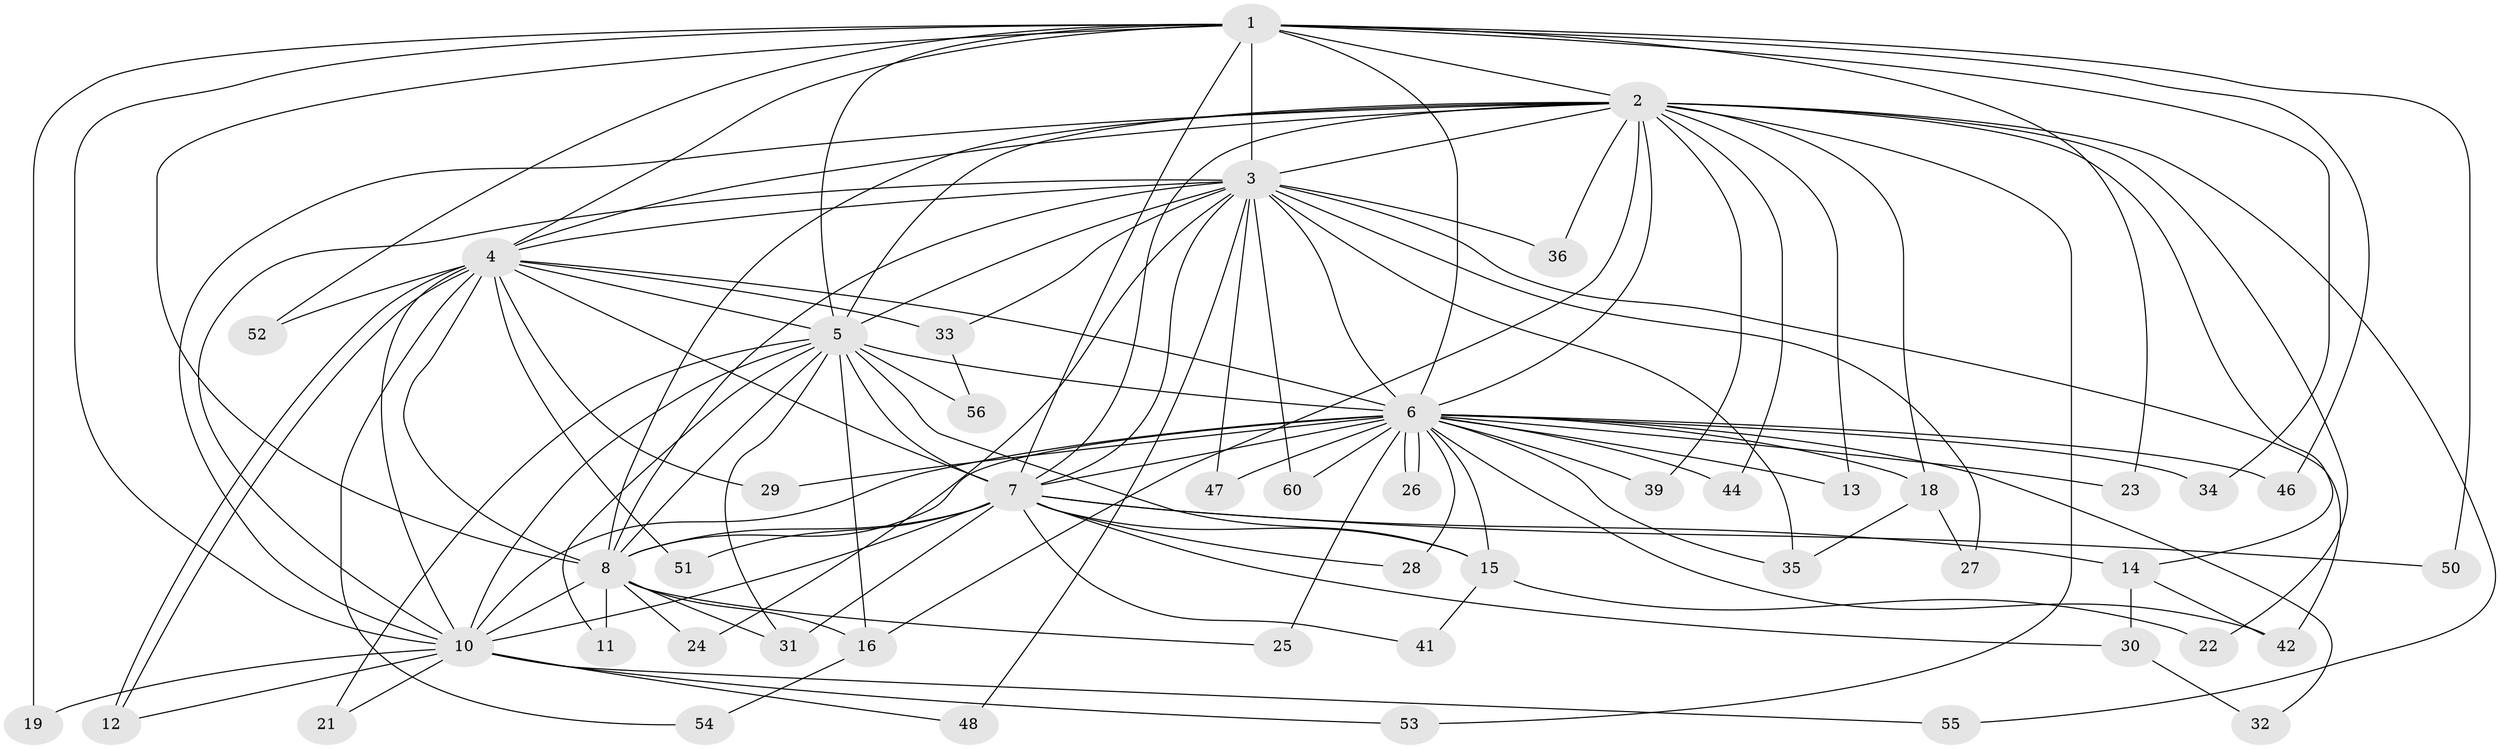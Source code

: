 // original degree distribution, {18: 0.04838709677419355, 21: 0.016129032258064516, 17: 0.03225806451612903, 20: 0.016129032258064516, 15: 0.03225806451612903, 16: 0.016129032258064516, 3: 0.11290322580645161, 2: 0.6451612903225806, 5: 0.03225806451612903, 4: 0.04838709677419355}
// Generated by graph-tools (version 1.1) at 2025/10/02/27/25 16:10:59]
// undirected, 48 vertices, 120 edges
graph export_dot {
graph [start="1"]
  node [color=gray90,style=filled];
  1 [super="+59"];
  2 [super="+20"];
  3 [super="+17"];
  4 [super="+43"];
  5 [super="+58"];
  6 [super="+9"];
  7 [super="+62"];
  8 [super="+49"];
  10 [super="+45"];
  11;
  12;
  13;
  14 [super="+38"];
  15 [super="+57"];
  16 [super="+40"];
  18;
  19;
  21;
  22;
  23;
  24;
  25;
  26;
  27;
  28;
  29;
  30;
  31;
  32;
  33;
  34;
  35 [super="+37"];
  36;
  39;
  41;
  42 [super="+61"];
  44;
  46;
  47;
  48;
  50;
  51;
  52;
  53;
  54;
  55;
  56;
  60;
  1 -- 2 [weight=2];
  1 -- 3 [weight=3];
  1 -- 4;
  1 -- 5;
  1 -- 6 [weight=2];
  1 -- 7;
  1 -- 8;
  1 -- 10;
  1 -- 19;
  1 -- 23;
  1 -- 34;
  1 -- 46;
  1 -- 50;
  1 -- 52;
  2 -- 3;
  2 -- 4;
  2 -- 5;
  2 -- 6 [weight=2];
  2 -- 7;
  2 -- 8;
  2 -- 10;
  2 -- 13;
  2 -- 14;
  2 -- 18;
  2 -- 22;
  2 -- 39;
  2 -- 44;
  2 -- 53;
  2 -- 36;
  2 -- 55;
  2 -- 16;
  3 -- 4 [weight=2];
  3 -- 5;
  3 -- 6 [weight=2];
  3 -- 7;
  3 -- 8;
  3 -- 10;
  3 -- 24;
  3 -- 27;
  3 -- 33;
  3 -- 35;
  3 -- 36;
  3 -- 42;
  3 -- 47;
  3 -- 48;
  3 -- 60;
  4 -- 5;
  4 -- 6 [weight=2];
  4 -- 7;
  4 -- 8;
  4 -- 10;
  4 -- 12;
  4 -- 12;
  4 -- 29;
  4 -- 33;
  4 -- 51;
  4 -- 52;
  4 -- 54;
  5 -- 6 [weight=2];
  5 -- 7;
  5 -- 8;
  5 -- 10;
  5 -- 11;
  5 -- 15;
  5 -- 16;
  5 -- 21;
  5 -- 31;
  5 -- 56;
  6 -- 7 [weight=2];
  6 -- 8 [weight=2];
  6 -- 10 [weight=2];
  6 -- 13;
  6 -- 15;
  6 -- 18;
  6 -- 23;
  6 -- 26;
  6 -- 26;
  6 -- 29;
  6 -- 32;
  6 -- 34;
  6 -- 46;
  6 -- 35;
  6 -- 39;
  6 -- 44;
  6 -- 28;
  6 -- 47;
  6 -- 25;
  6 -- 60;
  6 -- 42;
  7 -- 8;
  7 -- 10;
  7 -- 14 [weight=2];
  7 -- 28;
  7 -- 30;
  7 -- 41;
  7 -- 50;
  7 -- 51;
  7 -- 31;
  7 -- 15;
  8 -- 10;
  8 -- 11 [weight=2];
  8 -- 16;
  8 -- 24;
  8 -- 25;
  8 -- 31;
  10 -- 19;
  10 -- 21;
  10 -- 48;
  10 -- 53;
  10 -- 55;
  10 -- 12;
  14 -- 30;
  14 -- 42;
  15 -- 22;
  15 -- 41;
  16 -- 54;
  18 -- 27;
  18 -- 35;
  30 -- 32;
  33 -- 56;
}
